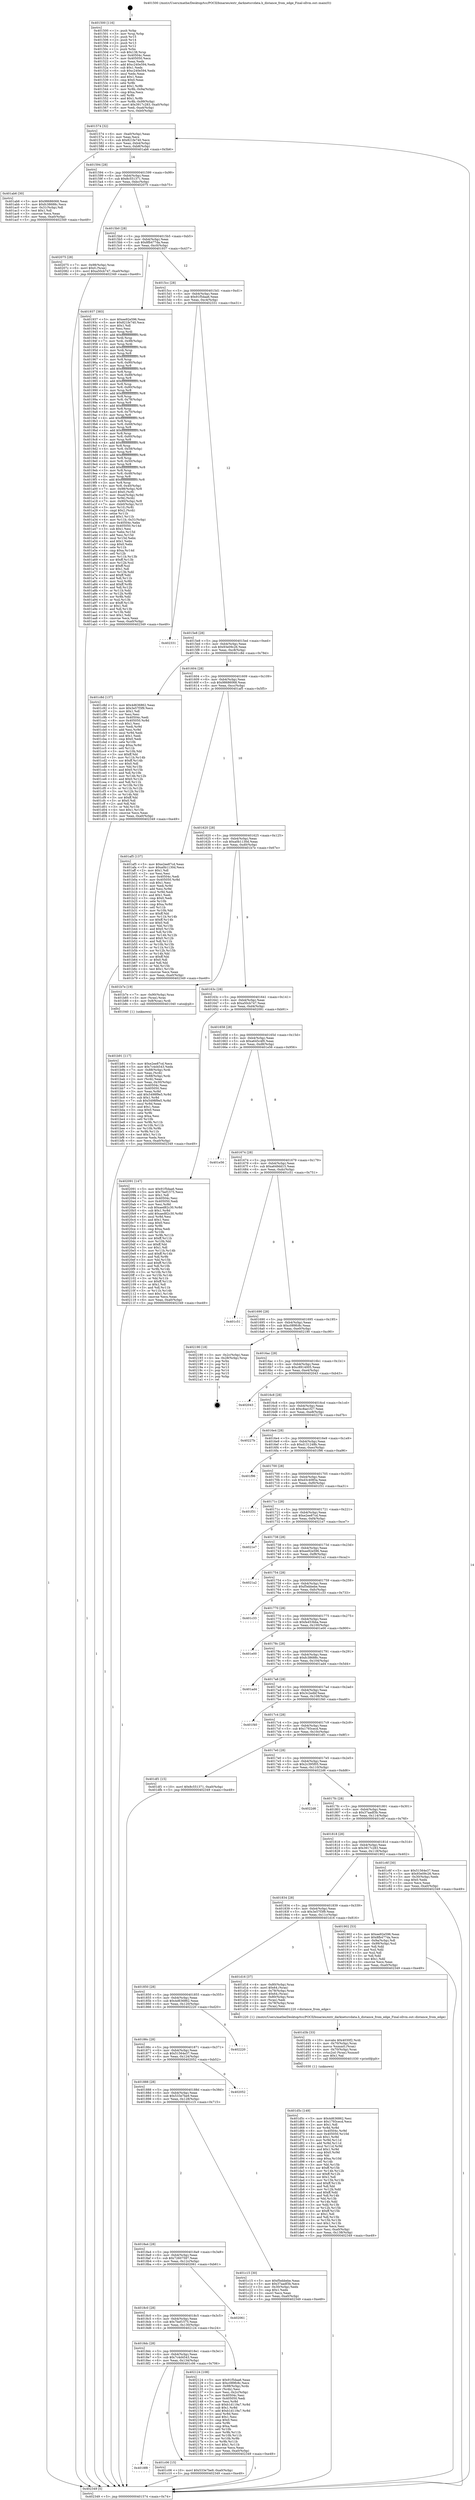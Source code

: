 digraph "0x401500" {
  label = "0x401500 (/mnt/c/Users/mathe/Desktop/tcc/POCII/binaries/extr_darknetsrcdata.h_distance_from_edge_Final-ollvm.out::main(0))"
  labelloc = "t"
  node[shape=record]

  Entry [label="",width=0.3,height=0.3,shape=circle,fillcolor=black,style=filled]
  "0x401574" [label="{
     0x401574 [32]\l
     | [instrs]\l
     &nbsp;&nbsp;0x401574 \<+6\>: mov -0xa0(%rbp),%eax\l
     &nbsp;&nbsp;0x40157a \<+2\>: mov %eax,%ecx\l
     &nbsp;&nbsp;0x40157c \<+6\>: sub $0x821fe740,%ecx\l
     &nbsp;&nbsp;0x401582 \<+6\>: mov %eax,-0xb4(%rbp)\l
     &nbsp;&nbsp;0x401588 \<+6\>: mov %ecx,-0xb8(%rbp)\l
     &nbsp;&nbsp;0x40158e \<+6\>: je 0000000000401ab6 \<main+0x5b6\>\l
  }"]
  "0x401ab6" [label="{
     0x401ab6 [30]\l
     | [instrs]\l
     &nbsp;&nbsp;0x401ab6 \<+5\>: mov $0x98686068,%eax\l
     &nbsp;&nbsp;0x401abb \<+5\>: mov $0xfc38688c,%ecx\l
     &nbsp;&nbsp;0x401ac0 \<+3\>: mov -0x31(%rbp),%dl\l
     &nbsp;&nbsp;0x401ac3 \<+3\>: test $0x1,%dl\l
     &nbsp;&nbsp;0x401ac6 \<+3\>: cmovne %ecx,%eax\l
     &nbsp;&nbsp;0x401ac9 \<+6\>: mov %eax,-0xa0(%rbp)\l
     &nbsp;&nbsp;0x401acf \<+5\>: jmp 0000000000402349 \<main+0xe49\>\l
  }"]
  "0x401594" [label="{
     0x401594 [28]\l
     | [instrs]\l
     &nbsp;&nbsp;0x401594 \<+5\>: jmp 0000000000401599 \<main+0x99\>\l
     &nbsp;&nbsp;0x401599 \<+6\>: mov -0xb4(%rbp),%eax\l
     &nbsp;&nbsp;0x40159f \<+5\>: sub $0x8c551371,%eax\l
     &nbsp;&nbsp;0x4015a4 \<+6\>: mov %eax,-0xbc(%rbp)\l
     &nbsp;&nbsp;0x4015aa \<+6\>: je 0000000000402075 \<main+0xb75\>\l
  }"]
  Exit [label="",width=0.3,height=0.3,shape=circle,fillcolor=black,style=filled,peripheries=2]
  "0x402075" [label="{
     0x402075 [28]\l
     | [instrs]\l
     &nbsp;&nbsp;0x402075 \<+7\>: mov -0x98(%rbp),%rax\l
     &nbsp;&nbsp;0x40207c \<+6\>: movl $0x0,(%rax)\l
     &nbsp;&nbsp;0x402082 \<+10\>: movl $0xa50cb747,-0xa0(%rbp)\l
     &nbsp;&nbsp;0x40208c \<+5\>: jmp 0000000000402349 \<main+0xe49\>\l
  }"]
  "0x4015b0" [label="{
     0x4015b0 [28]\l
     | [instrs]\l
     &nbsp;&nbsp;0x4015b0 \<+5\>: jmp 00000000004015b5 \<main+0xb5\>\l
     &nbsp;&nbsp;0x4015b5 \<+6\>: mov -0xb4(%rbp),%eax\l
     &nbsp;&nbsp;0x4015bb \<+5\>: sub $0x8fb477da,%eax\l
     &nbsp;&nbsp;0x4015c0 \<+6\>: mov %eax,-0xc0(%rbp)\l
     &nbsp;&nbsp;0x4015c6 \<+6\>: je 0000000000401937 \<main+0x437\>\l
  }"]
  "0x401d5c" [label="{
     0x401d5c [149]\l
     | [instrs]\l
     &nbsp;&nbsp;0x401d5c \<+5\>: mov $0x4d636862,%esi\l
     &nbsp;&nbsp;0x401d61 \<+5\>: mov $0x1793cecd,%ecx\l
     &nbsp;&nbsp;0x401d66 \<+2\>: mov $0x1,%dl\l
     &nbsp;&nbsp;0x401d68 \<+3\>: xor %r8d,%r8d\l
     &nbsp;&nbsp;0x401d6b \<+8\>: mov 0x40504c,%r9d\l
     &nbsp;&nbsp;0x401d73 \<+8\>: mov 0x405050,%r10d\l
     &nbsp;&nbsp;0x401d7b \<+4\>: sub $0x1,%r8d\l
     &nbsp;&nbsp;0x401d7f \<+3\>: mov %r9d,%r11d\l
     &nbsp;&nbsp;0x401d82 \<+3\>: add %r8d,%r11d\l
     &nbsp;&nbsp;0x401d85 \<+4\>: imul %r11d,%r9d\l
     &nbsp;&nbsp;0x401d89 \<+4\>: and $0x1,%r9d\l
     &nbsp;&nbsp;0x401d8d \<+4\>: cmp $0x0,%r9d\l
     &nbsp;&nbsp;0x401d91 \<+3\>: sete %bl\l
     &nbsp;&nbsp;0x401d94 \<+4\>: cmp $0xa,%r10d\l
     &nbsp;&nbsp;0x401d98 \<+4\>: setl %r14b\l
     &nbsp;&nbsp;0x401d9c \<+3\>: mov %bl,%r15b\l
     &nbsp;&nbsp;0x401d9f \<+4\>: xor $0xff,%r15b\l
     &nbsp;&nbsp;0x401da3 \<+3\>: mov %r14b,%r12b\l
     &nbsp;&nbsp;0x401da6 \<+4\>: xor $0xff,%r12b\l
     &nbsp;&nbsp;0x401daa \<+3\>: xor $0x1,%dl\l
     &nbsp;&nbsp;0x401dad \<+3\>: mov %r15b,%r13b\l
     &nbsp;&nbsp;0x401db0 \<+4\>: and $0xff,%r13b\l
     &nbsp;&nbsp;0x401db4 \<+2\>: and %dl,%bl\l
     &nbsp;&nbsp;0x401db6 \<+3\>: mov %r12b,%dil\l
     &nbsp;&nbsp;0x401db9 \<+4\>: and $0xff,%dil\l
     &nbsp;&nbsp;0x401dbd \<+3\>: and %dl,%r14b\l
     &nbsp;&nbsp;0x401dc0 \<+3\>: or %bl,%r13b\l
     &nbsp;&nbsp;0x401dc3 \<+3\>: or %r14b,%dil\l
     &nbsp;&nbsp;0x401dc6 \<+3\>: xor %dil,%r13b\l
     &nbsp;&nbsp;0x401dc9 \<+3\>: or %r12b,%r15b\l
     &nbsp;&nbsp;0x401dcc \<+4\>: xor $0xff,%r15b\l
     &nbsp;&nbsp;0x401dd0 \<+3\>: or $0x1,%dl\l
     &nbsp;&nbsp;0x401dd3 \<+3\>: and %dl,%r15b\l
     &nbsp;&nbsp;0x401dd6 \<+3\>: or %r15b,%r13b\l
     &nbsp;&nbsp;0x401dd9 \<+4\>: test $0x1,%r13b\l
     &nbsp;&nbsp;0x401ddd \<+3\>: cmovne %ecx,%esi\l
     &nbsp;&nbsp;0x401de0 \<+6\>: mov %esi,-0xa0(%rbp)\l
     &nbsp;&nbsp;0x401de6 \<+6\>: mov %eax,-0x138(%rbp)\l
     &nbsp;&nbsp;0x401dec \<+5\>: jmp 0000000000402349 \<main+0xe49\>\l
  }"]
  "0x401937" [label="{
     0x401937 [383]\l
     | [instrs]\l
     &nbsp;&nbsp;0x401937 \<+5\>: mov $0xee92e596,%eax\l
     &nbsp;&nbsp;0x40193c \<+5\>: mov $0x821fe740,%ecx\l
     &nbsp;&nbsp;0x401941 \<+2\>: mov $0x1,%dl\l
     &nbsp;&nbsp;0x401943 \<+2\>: xor %esi,%esi\l
     &nbsp;&nbsp;0x401945 \<+3\>: mov %rsp,%rdi\l
     &nbsp;&nbsp;0x401948 \<+4\>: add $0xfffffffffffffff0,%rdi\l
     &nbsp;&nbsp;0x40194c \<+3\>: mov %rdi,%rsp\l
     &nbsp;&nbsp;0x40194f \<+7\>: mov %rdi,-0x98(%rbp)\l
     &nbsp;&nbsp;0x401956 \<+3\>: mov %rsp,%rdi\l
     &nbsp;&nbsp;0x401959 \<+4\>: add $0xfffffffffffffff0,%rdi\l
     &nbsp;&nbsp;0x40195d \<+3\>: mov %rdi,%rsp\l
     &nbsp;&nbsp;0x401960 \<+3\>: mov %rsp,%r8\l
     &nbsp;&nbsp;0x401963 \<+4\>: add $0xfffffffffffffff0,%r8\l
     &nbsp;&nbsp;0x401967 \<+3\>: mov %r8,%rsp\l
     &nbsp;&nbsp;0x40196a \<+7\>: mov %r8,-0x90(%rbp)\l
     &nbsp;&nbsp;0x401971 \<+3\>: mov %rsp,%r8\l
     &nbsp;&nbsp;0x401974 \<+4\>: add $0xfffffffffffffff0,%r8\l
     &nbsp;&nbsp;0x401978 \<+3\>: mov %r8,%rsp\l
     &nbsp;&nbsp;0x40197b \<+7\>: mov %r8,-0x88(%rbp)\l
     &nbsp;&nbsp;0x401982 \<+3\>: mov %rsp,%r8\l
     &nbsp;&nbsp;0x401985 \<+4\>: add $0xfffffffffffffff0,%r8\l
     &nbsp;&nbsp;0x401989 \<+3\>: mov %r8,%rsp\l
     &nbsp;&nbsp;0x40198c \<+4\>: mov %r8,-0x80(%rbp)\l
     &nbsp;&nbsp;0x401990 \<+3\>: mov %rsp,%r8\l
     &nbsp;&nbsp;0x401993 \<+4\>: add $0xfffffffffffffff0,%r8\l
     &nbsp;&nbsp;0x401997 \<+3\>: mov %r8,%rsp\l
     &nbsp;&nbsp;0x40199a \<+4\>: mov %r8,-0x78(%rbp)\l
     &nbsp;&nbsp;0x40199e \<+3\>: mov %rsp,%r8\l
     &nbsp;&nbsp;0x4019a1 \<+4\>: add $0xfffffffffffffff0,%r8\l
     &nbsp;&nbsp;0x4019a5 \<+3\>: mov %r8,%rsp\l
     &nbsp;&nbsp;0x4019a8 \<+4\>: mov %r8,-0x70(%rbp)\l
     &nbsp;&nbsp;0x4019ac \<+3\>: mov %rsp,%r8\l
     &nbsp;&nbsp;0x4019af \<+4\>: add $0xfffffffffffffff0,%r8\l
     &nbsp;&nbsp;0x4019b3 \<+3\>: mov %r8,%rsp\l
     &nbsp;&nbsp;0x4019b6 \<+4\>: mov %r8,-0x68(%rbp)\l
     &nbsp;&nbsp;0x4019ba \<+3\>: mov %rsp,%r8\l
     &nbsp;&nbsp;0x4019bd \<+4\>: add $0xfffffffffffffff0,%r8\l
     &nbsp;&nbsp;0x4019c1 \<+3\>: mov %r8,%rsp\l
     &nbsp;&nbsp;0x4019c4 \<+4\>: mov %r8,-0x60(%rbp)\l
     &nbsp;&nbsp;0x4019c8 \<+3\>: mov %rsp,%r8\l
     &nbsp;&nbsp;0x4019cb \<+4\>: add $0xfffffffffffffff0,%r8\l
     &nbsp;&nbsp;0x4019cf \<+3\>: mov %r8,%rsp\l
     &nbsp;&nbsp;0x4019d2 \<+4\>: mov %r8,-0x58(%rbp)\l
     &nbsp;&nbsp;0x4019d6 \<+3\>: mov %rsp,%r8\l
     &nbsp;&nbsp;0x4019d9 \<+4\>: add $0xfffffffffffffff0,%r8\l
     &nbsp;&nbsp;0x4019dd \<+3\>: mov %r8,%rsp\l
     &nbsp;&nbsp;0x4019e0 \<+4\>: mov %r8,-0x50(%rbp)\l
     &nbsp;&nbsp;0x4019e4 \<+3\>: mov %rsp,%r8\l
     &nbsp;&nbsp;0x4019e7 \<+4\>: add $0xfffffffffffffff0,%r8\l
     &nbsp;&nbsp;0x4019eb \<+3\>: mov %r8,%rsp\l
     &nbsp;&nbsp;0x4019ee \<+4\>: mov %r8,-0x48(%rbp)\l
     &nbsp;&nbsp;0x4019f2 \<+3\>: mov %rsp,%r8\l
     &nbsp;&nbsp;0x4019f5 \<+4\>: add $0xfffffffffffffff0,%r8\l
     &nbsp;&nbsp;0x4019f9 \<+3\>: mov %r8,%rsp\l
     &nbsp;&nbsp;0x4019fc \<+4\>: mov %r8,-0x40(%rbp)\l
     &nbsp;&nbsp;0x401a00 \<+7\>: mov -0x98(%rbp),%r8\l
     &nbsp;&nbsp;0x401a07 \<+7\>: movl $0x0,(%r8)\l
     &nbsp;&nbsp;0x401a0e \<+7\>: mov -0xa4(%rbp),%r9d\l
     &nbsp;&nbsp;0x401a15 \<+3\>: mov %r9d,(%rdi)\l
     &nbsp;&nbsp;0x401a18 \<+7\>: mov -0x90(%rbp),%r8\l
     &nbsp;&nbsp;0x401a1f \<+7\>: mov -0xb0(%rbp),%r10\l
     &nbsp;&nbsp;0x401a26 \<+3\>: mov %r10,(%r8)\l
     &nbsp;&nbsp;0x401a29 \<+3\>: cmpl $0x2,(%rdi)\l
     &nbsp;&nbsp;0x401a2c \<+4\>: setne %r11b\l
     &nbsp;&nbsp;0x401a30 \<+4\>: and $0x1,%r11b\l
     &nbsp;&nbsp;0x401a34 \<+4\>: mov %r11b,-0x31(%rbp)\l
     &nbsp;&nbsp;0x401a38 \<+7\>: mov 0x40504c,%ebx\l
     &nbsp;&nbsp;0x401a3f \<+8\>: mov 0x405050,%r14d\l
     &nbsp;&nbsp;0x401a47 \<+3\>: sub $0x1,%esi\l
     &nbsp;&nbsp;0x401a4a \<+3\>: mov %ebx,%r15d\l
     &nbsp;&nbsp;0x401a4d \<+3\>: add %esi,%r15d\l
     &nbsp;&nbsp;0x401a50 \<+4\>: imul %r15d,%ebx\l
     &nbsp;&nbsp;0x401a54 \<+3\>: and $0x1,%ebx\l
     &nbsp;&nbsp;0x401a57 \<+3\>: cmp $0x0,%ebx\l
     &nbsp;&nbsp;0x401a5a \<+4\>: sete %r11b\l
     &nbsp;&nbsp;0x401a5e \<+4\>: cmp $0xa,%r14d\l
     &nbsp;&nbsp;0x401a62 \<+4\>: setl %r12b\l
     &nbsp;&nbsp;0x401a66 \<+3\>: mov %r11b,%r13b\l
     &nbsp;&nbsp;0x401a69 \<+4\>: xor $0xff,%r13b\l
     &nbsp;&nbsp;0x401a6d \<+3\>: mov %r12b,%sil\l
     &nbsp;&nbsp;0x401a70 \<+4\>: xor $0xff,%sil\l
     &nbsp;&nbsp;0x401a74 \<+3\>: xor $0x1,%dl\l
     &nbsp;&nbsp;0x401a77 \<+3\>: mov %r13b,%dil\l
     &nbsp;&nbsp;0x401a7a \<+4\>: and $0xff,%dil\l
     &nbsp;&nbsp;0x401a7e \<+3\>: and %dl,%r11b\l
     &nbsp;&nbsp;0x401a81 \<+3\>: mov %sil,%r8b\l
     &nbsp;&nbsp;0x401a84 \<+4\>: and $0xff,%r8b\l
     &nbsp;&nbsp;0x401a88 \<+3\>: and %dl,%r12b\l
     &nbsp;&nbsp;0x401a8b \<+3\>: or %r11b,%dil\l
     &nbsp;&nbsp;0x401a8e \<+3\>: or %r12b,%r8b\l
     &nbsp;&nbsp;0x401a91 \<+3\>: xor %r8b,%dil\l
     &nbsp;&nbsp;0x401a94 \<+3\>: or %sil,%r13b\l
     &nbsp;&nbsp;0x401a97 \<+4\>: xor $0xff,%r13b\l
     &nbsp;&nbsp;0x401a9b \<+3\>: or $0x1,%dl\l
     &nbsp;&nbsp;0x401a9e \<+3\>: and %dl,%r13b\l
     &nbsp;&nbsp;0x401aa1 \<+3\>: or %r13b,%dil\l
     &nbsp;&nbsp;0x401aa4 \<+4\>: test $0x1,%dil\l
     &nbsp;&nbsp;0x401aa8 \<+3\>: cmovne %ecx,%eax\l
     &nbsp;&nbsp;0x401aab \<+6\>: mov %eax,-0xa0(%rbp)\l
     &nbsp;&nbsp;0x401ab1 \<+5\>: jmp 0000000000402349 \<main+0xe49\>\l
  }"]
  "0x4015cc" [label="{
     0x4015cc [28]\l
     | [instrs]\l
     &nbsp;&nbsp;0x4015cc \<+5\>: jmp 00000000004015d1 \<main+0xd1\>\l
     &nbsp;&nbsp;0x4015d1 \<+6\>: mov -0xb4(%rbp),%eax\l
     &nbsp;&nbsp;0x4015d7 \<+5\>: sub $0x91f5daa6,%eax\l
     &nbsp;&nbsp;0x4015dc \<+6\>: mov %eax,-0xc4(%rbp)\l
     &nbsp;&nbsp;0x4015e2 \<+6\>: je 0000000000402331 \<main+0xe31\>\l
  }"]
  "0x401d3b" [label="{
     0x401d3b [33]\l
     | [instrs]\l
     &nbsp;&nbsp;0x401d3b \<+10\>: movabs $0x4030f2,%rdi\l
     &nbsp;&nbsp;0x401d45 \<+4\>: mov -0x70(%rbp),%rax\l
     &nbsp;&nbsp;0x401d49 \<+4\>: movss %xmm0,(%rax)\l
     &nbsp;&nbsp;0x401d4d \<+4\>: mov -0x70(%rbp),%rax\l
     &nbsp;&nbsp;0x401d51 \<+4\>: cvtss2sd (%rax),%xmm0\l
     &nbsp;&nbsp;0x401d55 \<+2\>: mov $0x1,%al\l
     &nbsp;&nbsp;0x401d57 \<+5\>: call 0000000000401030 \<printf@plt\>\l
     | [calls]\l
     &nbsp;&nbsp;0x401030 \{1\} (unknown)\l
  }"]
  "0x402331" [label="{
     0x402331\l
  }", style=dashed]
  "0x4015e8" [label="{
     0x4015e8 [28]\l
     | [instrs]\l
     &nbsp;&nbsp;0x4015e8 \<+5\>: jmp 00000000004015ed \<main+0xed\>\l
     &nbsp;&nbsp;0x4015ed \<+6\>: mov -0xb4(%rbp),%eax\l
     &nbsp;&nbsp;0x4015f3 \<+5\>: sub $0x93e09c26,%eax\l
     &nbsp;&nbsp;0x4015f8 \<+6\>: mov %eax,-0xc8(%rbp)\l
     &nbsp;&nbsp;0x4015fe \<+6\>: je 0000000000401c8d \<main+0x78d\>\l
  }"]
  "0x4018f8" [label="{
     0x4018f8\l
  }", style=dashed]
  "0x401c8d" [label="{
     0x401c8d [137]\l
     | [instrs]\l
     &nbsp;&nbsp;0x401c8d \<+5\>: mov $0x4d636862,%eax\l
     &nbsp;&nbsp;0x401c92 \<+5\>: mov $0x3e57f3f9,%ecx\l
     &nbsp;&nbsp;0x401c97 \<+2\>: mov $0x1,%dl\l
     &nbsp;&nbsp;0x401c99 \<+2\>: xor %esi,%esi\l
     &nbsp;&nbsp;0x401c9b \<+7\>: mov 0x40504c,%edi\l
     &nbsp;&nbsp;0x401ca2 \<+8\>: mov 0x405050,%r8d\l
     &nbsp;&nbsp;0x401caa \<+3\>: sub $0x1,%esi\l
     &nbsp;&nbsp;0x401cad \<+3\>: mov %edi,%r9d\l
     &nbsp;&nbsp;0x401cb0 \<+3\>: add %esi,%r9d\l
     &nbsp;&nbsp;0x401cb3 \<+4\>: imul %r9d,%edi\l
     &nbsp;&nbsp;0x401cb7 \<+3\>: and $0x1,%edi\l
     &nbsp;&nbsp;0x401cba \<+3\>: cmp $0x0,%edi\l
     &nbsp;&nbsp;0x401cbd \<+4\>: sete %r10b\l
     &nbsp;&nbsp;0x401cc1 \<+4\>: cmp $0xa,%r8d\l
     &nbsp;&nbsp;0x401cc5 \<+4\>: setl %r11b\l
     &nbsp;&nbsp;0x401cc9 \<+3\>: mov %r10b,%bl\l
     &nbsp;&nbsp;0x401ccc \<+3\>: xor $0xff,%bl\l
     &nbsp;&nbsp;0x401ccf \<+3\>: mov %r11b,%r14b\l
     &nbsp;&nbsp;0x401cd2 \<+4\>: xor $0xff,%r14b\l
     &nbsp;&nbsp;0x401cd6 \<+3\>: xor $0x0,%dl\l
     &nbsp;&nbsp;0x401cd9 \<+3\>: mov %bl,%r15b\l
     &nbsp;&nbsp;0x401cdc \<+4\>: and $0x0,%r15b\l
     &nbsp;&nbsp;0x401ce0 \<+3\>: and %dl,%r10b\l
     &nbsp;&nbsp;0x401ce3 \<+3\>: mov %r14b,%r12b\l
     &nbsp;&nbsp;0x401ce6 \<+4\>: and $0x0,%r12b\l
     &nbsp;&nbsp;0x401cea \<+3\>: and %dl,%r11b\l
     &nbsp;&nbsp;0x401ced \<+3\>: or %r10b,%r15b\l
     &nbsp;&nbsp;0x401cf0 \<+3\>: or %r11b,%r12b\l
     &nbsp;&nbsp;0x401cf3 \<+3\>: xor %r12b,%r15b\l
     &nbsp;&nbsp;0x401cf6 \<+3\>: or %r14b,%bl\l
     &nbsp;&nbsp;0x401cf9 \<+3\>: xor $0xff,%bl\l
     &nbsp;&nbsp;0x401cfc \<+3\>: or $0x0,%dl\l
     &nbsp;&nbsp;0x401cff \<+2\>: and %dl,%bl\l
     &nbsp;&nbsp;0x401d01 \<+3\>: or %bl,%r15b\l
     &nbsp;&nbsp;0x401d04 \<+4\>: test $0x1,%r15b\l
     &nbsp;&nbsp;0x401d08 \<+3\>: cmovne %ecx,%eax\l
     &nbsp;&nbsp;0x401d0b \<+6\>: mov %eax,-0xa0(%rbp)\l
     &nbsp;&nbsp;0x401d11 \<+5\>: jmp 0000000000402349 \<main+0xe49\>\l
  }"]
  "0x401604" [label="{
     0x401604 [28]\l
     | [instrs]\l
     &nbsp;&nbsp;0x401604 \<+5\>: jmp 0000000000401609 \<main+0x109\>\l
     &nbsp;&nbsp;0x401609 \<+6\>: mov -0xb4(%rbp),%eax\l
     &nbsp;&nbsp;0x40160f \<+5\>: sub $0x98686068,%eax\l
     &nbsp;&nbsp;0x401614 \<+6\>: mov %eax,-0xcc(%rbp)\l
     &nbsp;&nbsp;0x40161a \<+6\>: je 0000000000401af5 \<main+0x5f5\>\l
  }"]
  "0x401c06" [label="{
     0x401c06 [15]\l
     | [instrs]\l
     &nbsp;&nbsp;0x401c06 \<+10\>: movl $0x533e7be9,-0xa0(%rbp)\l
     &nbsp;&nbsp;0x401c10 \<+5\>: jmp 0000000000402349 \<main+0xe49\>\l
  }"]
  "0x401af5" [label="{
     0x401af5 [137]\l
     | [instrs]\l
     &nbsp;&nbsp;0x401af5 \<+5\>: mov $0xe2ee87cd,%eax\l
     &nbsp;&nbsp;0x401afa \<+5\>: mov $0xa0b1130d,%ecx\l
     &nbsp;&nbsp;0x401aff \<+2\>: mov $0x1,%dl\l
     &nbsp;&nbsp;0x401b01 \<+2\>: xor %esi,%esi\l
     &nbsp;&nbsp;0x401b03 \<+7\>: mov 0x40504c,%edi\l
     &nbsp;&nbsp;0x401b0a \<+8\>: mov 0x405050,%r8d\l
     &nbsp;&nbsp;0x401b12 \<+3\>: sub $0x1,%esi\l
     &nbsp;&nbsp;0x401b15 \<+3\>: mov %edi,%r9d\l
     &nbsp;&nbsp;0x401b18 \<+3\>: add %esi,%r9d\l
     &nbsp;&nbsp;0x401b1b \<+4\>: imul %r9d,%edi\l
     &nbsp;&nbsp;0x401b1f \<+3\>: and $0x1,%edi\l
     &nbsp;&nbsp;0x401b22 \<+3\>: cmp $0x0,%edi\l
     &nbsp;&nbsp;0x401b25 \<+4\>: sete %r10b\l
     &nbsp;&nbsp;0x401b29 \<+4\>: cmp $0xa,%r8d\l
     &nbsp;&nbsp;0x401b2d \<+4\>: setl %r11b\l
     &nbsp;&nbsp;0x401b31 \<+3\>: mov %r10b,%bl\l
     &nbsp;&nbsp;0x401b34 \<+3\>: xor $0xff,%bl\l
     &nbsp;&nbsp;0x401b37 \<+3\>: mov %r11b,%r14b\l
     &nbsp;&nbsp;0x401b3a \<+4\>: xor $0xff,%r14b\l
     &nbsp;&nbsp;0x401b3e \<+3\>: xor $0x0,%dl\l
     &nbsp;&nbsp;0x401b41 \<+3\>: mov %bl,%r15b\l
     &nbsp;&nbsp;0x401b44 \<+4\>: and $0x0,%r15b\l
     &nbsp;&nbsp;0x401b48 \<+3\>: and %dl,%r10b\l
     &nbsp;&nbsp;0x401b4b \<+3\>: mov %r14b,%r12b\l
     &nbsp;&nbsp;0x401b4e \<+4\>: and $0x0,%r12b\l
     &nbsp;&nbsp;0x401b52 \<+3\>: and %dl,%r11b\l
     &nbsp;&nbsp;0x401b55 \<+3\>: or %r10b,%r15b\l
     &nbsp;&nbsp;0x401b58 \<+3\>: or %r11b,%r12b\l
     &nbsp;&nbsp;0x401b5b \<+3\>: xor %r12b,%r15b\l
     &nbsp;&nbsp;0x401b5e \<+3\>: or %r14b,%bl\l
     &nbsp;&nbsp;0x401b61 \<+3\>: xor $0xff,%bl\l
     &nbsp;&nbsp;0x401b64 \<+3\>: or $0x0,%dl\l
     &nbsp;&nbsp;0x401b67 \<+2\>: and %dl,%bl\l
     &nbsp;&nbsp;0x401b69 \<+3\>: or %bl,%r15b\l
     &nbsp;&nbsp;0x401b6c \<+4\>: test $0x1,%r15b\l
     &nbsp;&nbsp;0x401b70 \<+3\>: cmovne %ecx,%eax\l
     &nbsp;&nbsp;0x401b73 \<+6\>: mov %eax,-0xa0(%rbp)\l
     &nbsp;&nbsp;0x401b79 \<+5\>: jmp 0000000000402349 \<main+0xe49\>\l
  }"]
  "0x401620" [label="{
     0x401620 [28]\l
     | [instrs]\l
     &nbsp;&nbsp;0x401620 \<+5\>: jmp 0000000000401625 \<main+0x125\>\l
     &nbsp;&nbsp;0x401625 \<+6\>: mov -0xb4(%rbp),%eax\l
     &nbsp;&nbsp;0x40162b \<+5\>: sub $0xa0b1130d,%eax\l
     &nbsp;&nbsp;0x401630 \<+6\>: mov %eax,-0xd0(%rbp)\l
     &nbsp;&nbsp;0x401636 \<+6\>: je 0000000000401b7e \<main+0x67e\>\l
  }"]
  "0x4018dc" [label="{
     0x4018dc [28]\l
     | [instrs]\l
     &nbsp;&nbsp;0x4018dc \<+5\>: jmp 00000000004018e1 \<main+0x3e1\>\l
     &nbsp;&nbsp;0x4018e1 \<+6\>: mov -0xb4(%rbp),%eax\l
     &nbsp;&nbsp;0x4018e7 \<+5\>: sub $0x7c4d4543,%eax\l
     &nbsp;&nbsp;0x4018ec \<+6\>: mov %eax,-0x134(%rbp)\l
     &nbsp;&nbsp;0x4018f2 \<+6\>: je 0000000000401c06 \<main+0x706\>\l
  }"]
  "0x401b7e" [label="{
     0x401b7e [19]\l
     | [instrs]\l
     &nbsp;&nbsp;0x401b7e \<+7\>: mov -0x90(%rbp),%rax\l
     &nbsp;&nbsp;0x401b85 \<+3\>: mov (%rax),%rax\l
     &nbsp;&nbsp;0x401b88 \<+4\>: mov 0x8(%rax),%rdi\l
     &nbsp;&nbsp;0x401b8c \<+5\>: call 0000000000401040 \<atoi@plt\>\l
     | [calls]\l
     &nbsp;&nbsp;0x401040 \{1\} (unknown)\l
  }"]
  "0x40163c" [label="{
     0x40163c [28]\l
     | [instrs]\l
     &nbsp;&nbsp;0x40163c \<+5\>: jmp 0000000000401641 \<main+0x141\>\l
     &nbsp;&nbsp;0x401641 \<+6\>: mov -0xb4(%rbp),%eax\l
     &nbsp;&nbsp;0x401647 \<+5\>: sub $0xa50cb747,%eax\l
     &nbsp;&nbsp;0x40164c \<+6\>: mov %eax,-0xd4(%rbp)\l
     &nbsp;&nbsp;0x401652 \<+6\>: je 0000000000402091 \<main+0xb91\>\l
  }"]
  "0x402124" [label="{
     0x402124 [108]\l
     | [instrs]\l
     &nbsp;&nbsp;0x402124 \<+5\>: mov $0x91f5daa6,%eax\l
     &nbsp;&nbsp;0x402129 \<+5\>: mov $0xc089fc8c,%ecx\l
     &nbsp;&nbsp;0x40212e \<+7\>: mov -0x98(%rbp),%rdx\l
     &nbsp;&nbsp;0x402135 \<+2\>: mov (%rdx),%esi\l
     &nbsp;&nbsp;0x402137 \<+3\>: mov %esi,-0x2c(%rbp)\l
     &nbsp;&nbsp;0x40213a \<+7\>: mov 0x40504c,%esi\l
     &nbsp;&nbsp;0x402141 \<+7\>: mov 0x405050,%edi\l
     &nbsp;&nbsp;0x402148 \<+3\>: mov %esi,%r8d\l
     &nbsp;&nbsp;0x40214b \<+7\>: sub $0xb1d119a7,%r8d\l
     &nbsp;&nbsp;0x402152 \<+4\>: sub $0x1,%r8d\l
     &nbsp;&nbsp;0x402156 \<+7\>: add $0xb1d119a7,%r8d\l
     &nbsp;&nbsp;0x40215d \<+4\>: imul %r8d,%esi\l
     &nbsp;&nbsp;0x402161 \<+3\>: and $0x1,%esi\l
     &nbsp;&nbsp;0x402164 \<+3\>: cmp $0x0,%esi\l
     &nbsp;&nbsp;0x402167 \<+4\>: sete %r9b\l
     &nbsp;&nbsp;0x40216b \<+3\>: cmp $0xa,%edi\l
     &nbsp;&nbsp;0x40216e \<+4\>: setl %r10b\l
     &nbsp;&nbsp;0x402172 \<+3\>: mov %r9b,%r11b\l
     &nbsp;&nbsp;0x402175 \<+3\>: and %r10b,%r11b\l
     &nbsp;&nbsp;0x402178 \<+3\>: xor %r10b,%r9b\l
     &nbsp;&nbsp;0x40217b \<+3\>: or %r9b,%r11b\l
     &nbsp;&nbsp;0x40217e \<+4\>: test $0x1,%r11b\l
     &nbsp;&nbsp;0x402182 \<+3\>: cmovne %ecx,%eax\l
     &nbsp;&nbsp;0x402185 \<+6\>: mov %eax,-0xa0(%rbp)\l
     &nbsp;&nbsp;0x40218b \<+5\>: jmp 0000000000402349 \<main+0xe49\>\l
  }"]
  "0x402091" [label="{
     0x402091 [147]\l
     | [instrs]\l
     &nbsp;&nbsp;0x402091 \<+5\>: mov $0x91f5daa6,%eax\l
     &nbsp;&nbsp;0x402096 \<+5\>: mov $0x7bef1575,%ecx\l
     &nbsp;&nbsp;0x40209b \<+2\>: mov $0x1,%dl\l
     &nbsp;&nbsp;0x40209d \<+7\>: mov 0x40504c,%esi\l
     &nbsp;&nbsp;0x4020a4 \<+7\>: mov 0x405050,%edi\l
     &nbsp;&nbsp;0x4020ab \<+3\>: mov %esi,%r8d\l
     &nbsp;&nbsp;0x4020ae \<+7\>: sub $0xaed82c30,%r8d\l
     &nbsp;&nbsp;0x4020b5 \<+4\>: sub $0x1,%r8d\l
     &nbsp;&nbsp;0x4020b9 \<+7\>: add $0xaed82c30,%r8d\l
     &nbsp;&nbsp;0x4020c0 \<+4\>: imul %r8d,%esi\l
     &nbsp;&nbsp;0x4020c4 \<+3\>: and $0x1,%esi\l
     &nbsp;&nbsp;0x4020c7 \<+3\>: cmp $0x0,%esi\l
     &nbsp;&nbsp;0x4020ca \<+4\>: sete %r9b\l
     &nbsp;&nbsp;0x4020ce \<+3\>: cmp $0xa,%edi\l
     &nbsp;&nbsp;0x4020d1 \<+4\>: setl %r10b\l
     &nbsp;&nbsp;0x4020d5 \<+3\>: mov %r9b,%r11b\l
     &nbsp;&nbsp;0x4020d8 \<+4\>: xor $0xff,%r11b\l
     &nbsp;&nbsp;0x4020dc \<+3\>: mov %r10b,%bl\l
     &nbsp;&nbsp;0x4020df \<+3\>: xor $0xff,%bl\l
     &nbsp;&nbsp;0x4020e2 \<+3\>: xor $0x1,%dl\l
     &nbsp;&nbsp;0x4020e5 \<+3\>: mov %r11b,%r14b\l
     &nbsp;&nbsp;0x4020e8 \<+4\>: and $0xff,%r14b\l
     &nbsp;&nbsp;0x4020ec \<+3\>: and %dl,%r9b\l
     &nbsp;&nbsp;0x4020ef \<+3\>: mov %bl,%r15b\l
     &nbsp;&nbsp;0x4020f2 \<+4\>: and $0xff,%r15b\l
     &nbsp;&nbsp;0x4020f6 \<+3\>: and %dl,%r10b\l
     &nbsp;&nbsp;0x4020f9 \<+3\>: or %r9b,%r14b\l
     &nbsp;&nbsp;0x4020fc \<+3\>: or %r10b,%r15b\l
     &nbsp;&nbsp;0x4020ff \<+3\>: xor %r15b,%r14b\l
     &nbsp;&nbsp;0x402102 \<+3\>: or %bl,%r11b\l
     &nbsp;&nbsp;0x402105 \<+4\>: xor $0xff,%r11b\l
     &nbsp;&nbsp;0x402109 \<+3\>: or $0x1,%dl\l
     &nbsp;&nbsp;0x40210c \<+3\>: and %dl,%r11b\l
     &nbsp;&nbsp;0x40210f \<+3\>: or %r11b,%r14b\l
     &nbsp;&nbsp;0x402112 \<+4\>: test $0x1,%r14b\l
     &nbsp;&nbsp;0x402116 \<+3\>: cmovne %ecx,%eax\l
     &nbsp;&nbsp;0x402119 \<+6\>: mov %eax,-0xa0(%rbp)\l
     &nbsp;&nbsp;0x40211f \<+5\>: jmp 0000000000402349 \<main+0xe49\>\l
  }"]
  "0x401658" [label="{
     0x401658 [28]\l
     | [instrs]\l
     &nbsp;&nbsp;0x401658 \<+5\>: jmp 000000000040165d \<main+0x15d\>\l
     &nbsp;&nbsp;0x40165d \<+6\>: mov -0xb4(%rbp),%eax\l
     &nbsp;&nbsp;0x401663 \<+5\>: sub $0xa645c4f0,%eax\l
     &nbsp;&nbsp;0x401668 \<+6\>: mov %eax,-0xd8(%rbp)\l
     &nbsp;&nbsp;0x40166e \<+6\>: je 0000000000401e56 \<main+0x956\>\l
  }"]
  "0x4018c0" [label="{
     0x4018c0 [28]\l
     | [instrs]\l
     &nbsp;&nbsp;0x4018c0 \<+5\>: jmp 00000000004018c5 \<main+0x3c5\>\l
     &nbsp;&nbsp;0x4018c5 \<+6\>: mov -0xb4(%rbp),%eax\l
     &nbsp;&nbsp;0x4018cb \<+5\>: sub $0x7bef1575,%eax\l
     &nbsp;&nbsp;0x4018d0 \<+6\>: mov %eax,-0x130(%rbp)\l
     &nbsp;&nbsp;0x4018d6 \<+6\>: je 0000000000402124 \<main+0xc24\>\l
  }"]
  "0x401e56" [label="{
     0x401e56\l
  }", style=dashed]
  "0x401674" [label="{
     0x401674 [28]\l
     | [instrs]\l
     &nbsp;&nbsp;0x401674 \<+5\>: jmp 0000000000401679 \<main+0x179\>\l
     &nbsp;&nbsp;0x401679 \<+6\>: mov -0xb4(%rbp),%eax\l
     &nbsp;&nbsp;0x40167f \<+5\>: sub $0xa649dd15,%eax\l
     &nbsp;&nbsp;0x401684 \<+6\>: mov %eax,-0xdc(%rbp)\l
     &nbsp;&nbsp;0x40168a \<+6\>: je 0000000000401c51 \<main+0x751\>\l
  }"]
  "0x402061" [label="{
     0x402061\l
  }", style=dashed]
  "0x401c51" [label="{
     0x401c51\l
  }", style=dashed]
  "0x401690" [label="{
     0x401690 [28]\l
     | [instrs]\l
     &nbsp;&nbsp;0x401690 \<+5\>: jmp 0000000000401695 \<main+0x195\>\l
     &nbsp;&nbsp;0x401695 \<+6\>: mov -0xb4(%rbp),%eax\l
     &nbsp;&nbsp;0x40169b \<+5\>: sub $0xc089fc8c,%eax\l
     &nbsp;&nbsp;0x4016a0 \<+6\>: mov %eax,-0xe0(%rbp)\l
     &nbsp;&nbsp;0x4016a6 \<+6\>: je 0000000000402190 \<main+0xc90\>\l
  }"]
  "0x4018a4" [label="{
     0x4018a4 [28]\l
     | [instrs]\l
     &nbsp;&nbsp;0x4018a4 \<+5\>: jmp 00000000004018a9 \<main+0x3a9\>\l
     &nbsp;&nbsp;0x4018a9 \<+6\>: mov -0xb4(%rbp),%eax\l
     &nbsp;&nbsp;0x4018af \<+5\>: sub $0x72607597,%eax\l
     &nbsp;&nbsp;0x4018b4 \<+6\>: mov %eax,-0x12c(%rbp)\l
     &nbsp;&nbsp;0x4018ba \<+6\>: je 0000000000402061 \<main+0xb61\>\l
  }"]
  "0x402190" [label="{
     0x402190 [18]\l
     | [instrs]\l
     &nbsp;&nbsp;0x402190 \<+3\>: mov -0x2c(%rbp),%eax\l
     &nbsp;&nbsp;0x402193 \<+4\>: lea -0x28(%rbp),%rsp\l
     &nbsp;&nbsp;0x402197 \<+1\>: pop %rbx\l
     &nbsp;&nbsp;0x402198 \<+2\>: pop %r12\l
     &nbsp;&nbsp;0x40219a \<+2\>: pop %r13\l
     &nbsp;&nbsp;0x40219c \<+2\>: pop %r14\l
     &nbsp;&nbsp;0x40219e \<+2\>: pop %r15\l
     &nbsp;&nbsp;0x4021a0 \<+1\>: pop %rbp\l
     &nbsp;&nbsp;0x4021a1 \<+1\>: ret\l
  }"]
  "0x4016ac" [label="{
     0x4016ac [28]\l
     | [instrs]\l
     &nbsp;&nbsp;0x4016ac \<+5\>: jmp 00000000004016b1 \<main+0x1b1\>\l
     &nbsp;&nbsp;0x4016b1 \<+6\>: mov -0xb4(%rbp),%eax\l
     &nbsp;&nbsp;0x4016b7 \<+5\>: sub $0xc8914005,%eax\l
     &nbsp;&nbsp;0x4016bc \<+6\>: mov %eax,-0xe4(%rbp)\l
     &nbsp;&nbsp;0x4016c2 \<+6\>: je 0000000000402043 \<main+0xb43\>\l
  }"]
  "0x401c15" [label="{
     0x401c15 [30]\l
     | [instrs]\l
     &nbsp;&nbsp;0x401c15 \<+5\>: mov $0xf5ebbebe,%eax\l
     &nbsp;&nbsp;0x401c1a \<+5\>: mov $0x37aadf3b,%ecx\l
     &nbsp;&nbsp;0x401c1f \<+3\>: mov -0x30(%rbp),%edx\l
     &nbsp;&nbsp;0x401c22 \<+3\>: cmp $0x1,%edx\l
     &nbsp;&nbsp;0x401c25 \<+3\>: cmovl %ecx,%eax\l
     &nbsp;&nbsp;0x401c28 \<+6\>: mov %eax,-0xa0(%rbp)\l
     &nbsp;&nbsp;0x401c2e \<+5\>: jmp 0000000000402349 \<main+0xe49\>\l
  }"]
  "0x402043" [label="{
     0x402043\l
  }", style=dashed]
  "0x4016c8" [label="{
     0x4016c8 [28]\l
     | [instrs]\l
     &nbsp;&nbsp;0x4016c8 \<+5\>: jmp 00000000004016cd \<main+0x1cd\>\l
     &nbsp;&nbsp;0x4016cd \<+6\>: mov -0xb4(%rbp),%eax\l
     &nbsp;&nbsp;0x4016d3 \<+5\>: sub $0xc8ae1f27,%eax\l
     &nbsp;&nbsp;0x4016d8 \<+6\>: mov %eax,-0xe8(%rbp)\l
     &nbsp;&nbsp;0x4016de \<+6\>: je 000000000040227b \<main+0xd7b\>\l
  }"]
  "0x401888" [label="{
     0x401888 [28]\l
     | [instrs]\l
     &nbsp;&nbsp;0x401888 \<+5\>: jmp 000000000040188d \<main+0x38d\>\l
     &nbsp;&nbsp;0x40188d \<+6\>: mov -0xb4(%rbp),%eax\l
     &nbsp;&nbsp;0x401893 \<+5\>: sub $0x533e7be9,%eax\l
     &nbsp;&nbsp;0x401898 \<+6\>: mov %eax,-0x128(%rbp)\l
     &nbsp;&nbsp;0x40189e \<+6\>: je 0000000000401c15 \<main+0x715\>\l
  }"]
  "0x40227b" [label="{
     0x40227b\l
  }", style=dashed]
  "0x4016e4" [label="{
     0x4016e4 [28]\l
     | [instrs]\l
     &nbsp;&nbsp;0x4016e4 \<+5\>: jmp 00000000004016e9 \<main+0x1e9\>\l
     &nbsp;&nbsp;0x4016e9 \<+6\>: mov -0xb4(%rbp),%eax\l
     &nbsp;&nbsp;0x4016ef \<+5\>: sub $0xd131248b,%eax\l
     &nbsp;&nbsp;0x4016f4 \<+6\>: mov %eax,-0xec(%rbp)\l
     &nbsp;&nbsp;0x4016fa \<+6\>: je 0000000000401f96 \<main+0xa96\>\l
  }"]
  "0x402052" [label="{
     0x402052\l
  }", style=dashed]
  "0x401f96" [label="{
     0x401f96\l
  }", style=dashed]
  "0x401700" [label="{
     0x401700 [28]\l
     | [instrs]\l
     &nbsp;&nbsp;0x401700 \<+5\>: jmp 0000000000401705 \<main+0x205\>\l
     &nbsp;&nbsp;0x401705 \<+6\>: mov -0xb4(%rbp),%eax\l
     &nbsp;&nbsp;0x40170b \<+5\>: sub $0xd3c4085a,%eax\l
     &nbsp;&nbsp;0x401710 \<+6\>: mov %eax,-0xf0(%rbp)\l
     &nbsp;&nbsp;0x401716 \<+6\>: je 0000000000401f31 \<main+0xa31\>\l
  }"]
  "0x40186c" [label="{
     0x40186c [28]\l
     | [instrs]\l
     &nbsp;&nbsp;0x40186c \<+5\>: jmp 0000000000401871 \<main+0x371\>\l
     &nbsp;&nbsp;0x401871 \<+6\>: mov -0xb4(%rbp),%eax\l
     &nbsp;&nbsp;0x401877 \<+5\>: sub $0x51564e37,%eax\l
     &nbsp;&nbsp;0x40187c \<+6\>: mov %eax,-0x124(%rbp)\l
     &nbsp;&nbsp;0x401882 \<+6\>: je 0000000000402052 \<main+0xb52\>\l
  }"]
  "0x401f31" [label="{
     0x401f31\l
  }", style=dashed]
  "0x40171c" [label="{
     0x40171c [28]\l
     | [instrs]\l
     &nbsp;&nbsp;0x40171c \<+5\>: jmp 0000000000401721 \<main+0x221\>\l
     &nbsp;&nbsp;0x401721 \<+6\>: mov -0xb4(%rbp),%eax\l
     &nbsp;&nbsp;0x401727 \<+5\>: sub $0xe2ee87cd,%eax\l
     &nbsp;&nbsp;0x40172c \<+6\>: mov %eax,-0xf4(%rbp)\l
     &nbsp;&nbsp;0x401732 \<+6\>: je 00000000004021e7 \<main+0xce7\>\l
  }"]
  "0x402220" [label="{
     0x402220\l
  }", style=dashed]
  "0x4021e7" [label="{
     0x4021e7\l
  }", style=dashed]
  "0x401738" [label="{
     0x401738 [28]\l
     | [instrs]\l
     &nbsp;&nbsp;0x401738 \<+5\>: jmp 000000000040173d \<main+0x23d\>\l
     &nbsp;&nbsp;0x40173d \<+6\>: mov -0xb4(%rbp),%eax\l
     &nbsp;&nbsp;0x401743 \<+5\>: sub $0xee92e596,%eax\l
     &nbsp;&nbsp;0x401748 \<+6\>: mov %eax,-0xf8(%rbp)\l
     &nbsp;&nbsp;0x40174e \<+6\>: je 00000000004021a2 \<main+0xca2\>\l
  }"]
  "0x401850" [label="{
     0x401850 [28]\l
     | [instrs]\l
     &nbsp;&nbsp;0x401850 \<+5\>: jmp 0000000000401855 \<main+0x355\>\l
     &nbsp;&nbsp;0x401855 \<+6\>: mov -0xb4(%rbp),%eax\l
     &nbsp;&nbsp;0x40185b \<+5\>: sub $0x4d636862,%eax\l
     &nbsp;&nbsp;0x401860 \<+6\>: mov %eax,-0x120(%rbp)\l
     &nbsp;&nbsp;0x401866 \<+6\>: je 0000000000402220 \<main+0xd20\>\l
  }"]
  "0x4021a2" [label="{
     0x4021a2\l
  }", style=dashed]
  "0x401754" [label="{
     0x401754 [28]\l
     | [instrs]\l
     &nbsp;&nbsp;0x401754 \<+5\>: jmp 0000000000401759 \<main+0x259\>\l
     &nbsp;&nbsp;0x401759 \<+6\>: mov -0xb4(%rbp),%eax\l
     &nbsp;&nbsp;0x40175f \<+5\>: sub $0xf5ebbebe,%eax\l
     &nbsp;&nbsp;0x401764 \<+6\>: mov %eax,-0xfc(%rbp)\l
     &nbsp;&nbsp;0x40176a \<+6\>: je 0000000000401c33 \<main+0x733\>\l
  }"]
  "0x401d16" [label="{
     0x401d16 [37]\l
     | [instrs]\l
     &nbsp;&nbsp;0x401d16 \<+4\>: mov -0x80(%rbp),%rax\l
     &nbsp;&nbsp;0x401d1a \<+6\>: movl $0x64,(%rax)\l
     &nbsp;&nbsp;0x401d20 \<+4\>: mov -0x78(%rbp),%rax\l
     &nbsp;&nbsp;0x401d24 \<+6\>: movl $0x64,(%rax)\l
     &nbsp;&nbsp;0x401d2a \<+4\>: mov -0x80(%rbp),%rax\l
     &nbsp;&nbsp;0x401d2e \<+2\>: mov (%rax),%edi\l
     &nbsp;&nbsp;0x401d30 \<+4\>: mov -0x78(%rbp),%rax\l
     &nbsp;&nbsp;0x401d34 \<+2\>: mov (%rax),%esi\l
     &nbsp;&nbsp;0x401d36 \<+5\>: call 0000000000401220 \<distance_from_edge\>\l
     | [calls]\l
     &nbsp;&nbsp;0x401220 \{1\} (/mnt/c/Users/mathe/Desktop/tcc/POCII/binaries/extr_darknetsrcdata.h_distance_from_edge_Final-ollvm.out::distance_from_edge)\l
  }"]
  "0x401c33" [label="{
     0x401c33\l
  }", style=dashed]
  "0x401770" [label="{
     0x401770 [28]\l
     | [instrs]\l
     &nbsp;&nbsp;0x401770 \<+5\>: jmp 0000000000401775 \<main+0x275\>\l
     &nbsp;&nbsp;0x401775 \<+6\>: mov -0xb4(%rbp),%eax\l
     &nbsp;&nbsp;0x40177b \<+5\>: sub $0xfa453bba,%eax\l
     &nbsp;&nbsp;0x401780 \<+6\>: mov %eax,-0x100(%rbp)\l
     &nbsp;&nbsp;0x401786 \<+6\>: je 0000000000401e00 \<main+0x900\>\l
  }"]
  "0x401b91" [label="{
     0x401b91 [117]\l
     | [instrs]\l
     &nbsp;&nbsp;0x401b91 \<+5\>: mov $0xe2ee87cd,%ecx\l
     &nbsp;&nbsp;0x401b96 \<+5\>: mov $0x7c4d4543,%edx\l
     &nbsp;&nbsp;0x401b9b \<+7\>: mov -0x88(%rbp),%rdi\l
     &nbsp;&nbsp;0x401ba2 \<+2\>: mov %eax,(%rdi)\l
     &nbsp;&nbsp;0x401ba4 \<+7\>: mov -0x88(%rbp),%rdi\l
     &nbsp;&nbsp;0x401bab \<+2\>: mov (%rdi),%eax\l
     &nbsp;&nbsp;0x401bad \<+3\>: mov %eax,-0x30(%rbp)\l
     &nbsp;&nbsp;0x401bb0 \<+7\>: mov 0x40504c,%eax\l
     &nbsp;&nbsp;0x401bb7 \<+7\>: mov 0x405050,%esi\l
     &nbsp;&nbsp;0x401bbe \<+3\>: mov %eax,%r8d\l
     &nbsp;&nbsp;0x401bc1 \<+7\>: add $0x5498f9e5,%r8d\l
     &nbsp;&nbsp;0x401bc8 \<+4\>: sub $0x1,%r8d\l
     &nbsp;&nbsp;0x401bcc \<+7\>: sub $0x5498f9e5,%r8d\l
     &nbsp;&nbsp;0x401bd3 \<+4\>: imul %r8d,%eax\l
     &nbsp;&nbsp;0x401bd7 \<+3\>: and $0x1,%eax\l
     &nbsp;&nbsp;0x401bda \<+3\>: cmp $0x0,%eax\l
     &nbsp;&nbsp;0x401bdd \<+4\>: sete %r9b\l
     &nbsp;&nbsp;0x401be1 \<+3\>: cmp $0xa,%esi\l
     &nbsp;&nbsp;0x401be4 \<+4\>: setl %r10b\l
     &nbsp;&nbsp;0x401be8 \<+3\>: mov %r9b,%r11b\l
     &nbsp;&nbsp;0x401beb \<+3\>: and %r10b,%r11b\l
     &nbsp;&nbsp;0x401bee \<+3\>: xor %r10b,%r9b\l
     &nbsp;&nbsp;0x401bf1 \<+3\>: or %r9b,%r11b\l
     &nbsp;&nbsp;0x401bf4 \<+4\>: test $0x1,%r11b\l
     &nbsp;&nbsp;0x401bf8 \<+3\>: cmovne %edx,%ecx\l
     &nbsp;&nbsp;0x401bfb \<+6\>: mov %ecx,-0xa0(%rbp)\l
     &nbsp;&nbsp;0x401c01 \<+5\>: jmp 0000000000402349 \<main+0xe49\>\l
  }"]
  "0x401e00" [label="{
     0x401e00\l
  }", style=dashed]
  "0x40178c" [label="{
     0x40178c [28]\l
     | [instrs]\l
     &nbsp;&nbsp;0x40178c \<+5\>: jmp 0000000000401791 \<main+0x291\>\l
     &nbsp;&nbsp;0x401791 \<+6\>: mov -0xb4(%rbp),%eax\l
     &nbsp;&nbsp;0x401797 \<+5\>: sub $0xfc38688c,%eax\l
     &nbsp;&nbsp;0x40179c \<+6\>: mov %eax,-0x104(%rbp)\l
     &nbsp;&nbsp;0x4017a2 \<+6\>: je 0000000000401ad4 \<main+0x5d4\>\l
  }"]
  "0x401500" [label="{
     0x401500 [116]\l
     | [instrs]\l
     &nbsp;&nbsp;0x401500 \<+1\>: push %rbp\l
     &nbsp;&nbsp;0x401501 \<+3\>: mov %rsp,%rbp\l
     &nbsp;&nbsp;0x401504 \<+2\>: push %r15\l
     &nbsp;&nbsp;0x401506 \<+2\>: push %r14\l
     &nbsp;&nbsp;0x401508 \<+2\>: push %r13\l
     &nbsp;&nbsp;0x40150a \<+2\>: push %r12\l
     &nbsp;&nbsp;0x40150c \<+1\>: push %rbx\l
     &nbsp;&nbsp;0x40150d \<+7\>: sub $0x138,%rsp\l
     &nbsp;&nbsp;0x401514 \<+7\>: mov 0x40504c,%eax\l
     &nbsp;&nbsp;0x40151b \<+7\>: mov 0x405050,%ecx\l
     &nbsp;&nbsp;0x401522 \<+2\>: mov %eax,%edx\l
     &nbsp;&nbsp;0x401524 \<+6\>: add $0xc240e594,%edx\l
     &nbsp;&nbsp;0x40152a \<+3\>: sub $0x1,%edx\l
     &nbsp;&nbsp;0x40152d \<+6\>: sub $0xc240e594,%edx\l
     &nbsp;&nbsp;0x401533 \<+3\>: imul %edx,%eax\l
     &nbsp;&nbsp;0x401536 \<+3\>: and $0x1,%eax\l
     &nbsp;&nbsp;0x401539 \<+3\>: cmp $0x0,%eax\l
     &nbsp;&nbsp;0x40153c \<+4\>: sete %r8b\l
     &nbsp;&nbsp;0x401540 \<+4\>: and $0x1,%r8b\l
     &nbsp;&nbsp;0x401544 \<+7\>: mov %r8b,-0x9a(%rbp)\l
     &nbsp;&nbsp;0x40154b \<+3\>: cmp $0xa,%ecx\l
     &nbsp;&nbsp;0x40154e \<+4\>: setl %r8b\l
     &nbsp;&nbsp;0x401552 \<+4\>: and $0x1,%r8b\l
     &nbsp;&nbsp;0x401556 \<+7\>: mov %r8b,-0x99(%rbp)\l
     &nbsp;&nbsp;0x40155d \<+10\>: movl $0x3917c283,-0xa0(%rbp)\l
     &nbsp;&nbsp;0x401567 \<+6\>: mov %edi,-0xa4(%rbp)\l
     &nbsp;&nbsp;0x40156d \<+7\>: mov %rsi,-0xb0(%rbp)\l
  }"]
  "0x401ad4" [label="{
     0x401ad4\l
  }", style=dashed]
  "0x4017a8" [label="{
     0x4017a8 [28]\l
     | [instrs]\l
     &nbsp;&nbsp;0x4017a8 \<+5\>: jmp 00000000004017ad \<main+0x2ad\>\l
     &nbsp;&nbsp;0x4017ad \<+6\>: mov -0xb4(%rbp),%eax\l
     &nbsp;&nbsp;0x4017b3 \<+5\>: sub $0x3c2edbf,%eax\l
     &nbsp;&nbsp;0x4017b8 \<+6\>: mov %eax,-0x108(%rbp)\l
     &nbsp;&nbsp;0x4017be \<+6\>: je 0000000000401f40 \<main+0xa40\>\l
  }"]
  "0x402349" [label="{
     0x402349 [5]\l
     | [instrs]\l
     &nbsp;&nbsp;0x402349 \<+5\>: jmp 0000000000401574 \<main+0x74\>\l
  }"]
  "0x401f40" [label="{
     0x401f40\l
  }", style=dashed]
  "0x4017c4" [label="{
     0x4017c4 [28]\l
     | [instrs]\l
     &nbsp;&nbsp;0x4017c4 \<+5\>: jmp 00000000004017c9 \<main+0x2c9\>\l
     &nbsp;&nbsp;0x4017c9 \<+6\>: mov -0xb4(%rbp),%eax\l
     &nbsp;&nbsp;0x4017cf \<+5\>: sub $0x1793cecd,%eax\l
     &nbsp;&nbsp;0x4017d4 \<+6\>: mov %eax,-0x10c(%rbp)\l
     &nbsp;&nbsp;0x4017da \<+6\>: je 0000000000401df1 \<main+0x8f1\>\l
  }"]
  "0x401834" [label="{
     0x401834 [28]\l
     | [instrs]\l
     &nbsp;&nbsp;0x401834 \<+5\>: jmp 0000000000401839 \<main+0x339\>\l
     &nbsp;&nbsp;0x401839 \<+6\>: mov -0xb4(%rbp),%eax\l
     &nbsp;&nbsp;0x40183f \<+5\>: sub $0x3e57f3f9,%eax\l
     &nbsp;&nbsp;0x401844 \<+6\>: mov %eax,-0x11c(%rbp)\l
     &nbsp;&nbsp;0x40184a \<+6\>: je 0000000000401d16 \<main+0x816\>\l
  }"]
  "0x401df1" [label="{
     0x401df1 [15]\l
     | [instrs]\l
     &nbsp;&nbsp;0x401df1 \<+10\>: movl $0x8c551371,-0xa0(%rbp)\l
     &nbsp;&nbsp;0x401dfb \<+5\>: jmp 0000000000402349 \<main+0xe49\>\l
  }"]
  "0x4017e0" [label="{
     0x4017e0 [28]\l
     | [instrs]\l
     &nbsp;&nbsp;0x4017e0 \<+5\>: jmp 00000000004017e5 \<main+0x2e5\>\l
     &nbsp;&nbsp;0x4017e5 \<+6\>: mov -0xb4(%rbp),%eax\l
     &nbsp;&nbsp;0x4017eb \<+5\>: sub $0x2c395f05,%eax\l
     &nbsp;&nbsp;0x4017f0 \<+6\>: mov %eax,-0x110(%rbp)\l
     &nbsp;&nbsp;0x4017f6 \<+6\>: je 00000000004022d6 \<main+0xdd6\>\l
  }"]
  "0x401902" [label="{
     0x401902 [53]\l
     | [instrs]\l
     &nbsp;&nbsp;0x401902 \<+5\>: mov $0xee92e596,%eax\l
     &nbsp;&nbsp;0x401907 \<+5\>: mov $0x8fb477da,%ecx\l
     &nbsp;&nbsp;0x40190c \<+6\>: mov -0x9a(%rbp),%dl\l
     &nbsp;&nbsp;0x401912 \<+7\>: mov -0x99(%rbp),%sil\l
     &nbsp;&nbsp;0x401919 \<+3\>: mov %dl,%dil\l
     &nbsp;&nbsp;0x40191c \<+3\>: and %sil,%dil\l
     &nbsp;&nbsp;0x40191f \<+3\>: xor %sil,%dl\l
     &nbsp;&nbsp;0x401922 \<+3\>: or %dl,%dil\l
     &nbsp;&nbsp;0x401925 \<+4\>: test $0x1,%dil\l
     &nbsp;&nbsp;0x401929 \<+3\>: cmovne %ecx,%eax\l
     &nbsp;&nbsp;0x40192c \<+6\>: mov %eax,-0xa0(%rbp)\l
     &nbsp;&nbsp;0x401932 \<+5\>: jmp 0000000000402349 \<main+0xe49\>\l
  }"]
  "0x4022d6" [label="{
     0x4022d6\l
  }", style=dashed]
  "0x4017fc" [label="{
     0x4017fc [28]\l
     | [instrs]\l
     &nbsp;&nbsp;0x4017fc \<+5\>: jmp 0000000000401801 \<main+0x301\>\l
     &nbsp;&nbsp;0x401801 \<+6\>: mov -0xb4(%rbp),%eax\l
     &nbsp;&nbsp;0x401807 \<+5\>: sub $0x37aadf3b,%eax\l
     &nbsp;&nbsp;0x40180c \<+6\>: mov %eax,-0x114(%rbp)\l
     &nbsp;&nbsp;0x401812 \<+6\>: je 0000000000401c6f \<main+0x76f\>\l
  }"]
  "0x401818" [label="{
     0x401818 [28]\l
     | [instrs]\l
     &nbsp;&nbsp;0x401818 \<+5\>: jmp 000000000040181d \<main+0x31d\>\l
     &nbsp;&nbsp;0x40181d \<+6\>: mov -0xb4(%rbp),%eax\l
     &nbsp;&nbsp;0x401823 \<+5\>: sub $0x3917c283,%eax\l
     &nbsp;&nbsp;0x401828 \<+6\>: mov %eax,-0x118(%rbp)\l
     &nbsp;&nbsp;0x40182e \<+6\>: je 0000000000401902 \<main+0x402\>\l
  }"]
  "0x401c6f" [label="{
     0x401c6f [30]\l
     | [instrs]\l
     &nbsp;&nbsp;0x401c6f \<+5\>: mov $0x51564e37,%eax\l
     &nbsp;&nbsp;0x401c74 \<+5\>: mov $0x93e09c26,%ecx\l
     &nbsp;&nbsp;0x401c79 \<+3\>: mov -0x30(%rbp),%edx\l
     &nbsp;&nbsp;0x401c7c \<+3\>: cmp $0x0,%edx\l
     &nbsp;&nbsp;0x401c7f \<+3\>: cmove %ecx,%eax\l
     &nbsp;&nbsp;0x401c82 \<+6\>: mov %eax,-0xa0(%rbp)\l
     &nbsp;&nbsp;0x401c88 \<+5\>: jmp 0000000000402349 \<main+0xe49\>\l
  }"]
  Entry -> "0x401500" [label=" 1"]
  "0x401574" -> "0x401ab6" [label=" 1"]
  "0x401574" -> "0x401594" [label=" 14"]
  "0x402190" -> Exit [label=" 1"]
  "0x401594" -> "0x402075" [label=" 1"]
  "0x401594" -> "0x4015b0" [label=" 13"]
  "0x402124" -> "0x402349" [label=" 1"]
  "0x4015b0" -> "0x401937" [label=" 1"]
  "0x4015b0" -> "0x4015cc" [label=" 12"]
  "0x402091" -> "0x402349" [label=" 1"]
  "0x4015cc" -> "0x402331" [label=" 0"]
  "0x4015cc" -> "0x4015e8" [label=" 12"]
  "0x402075" -> "0x402349" [label=" 1"]
  "0x4015e8" -> "0x401c8d" [label=" 1"]
  "0x4015e8" -> "0x401604" [label=" 11"]
  "0x401df1" -> "0x402349" [label=" 1"]
  "0x401604" -> "0x401af5" [label=" 1"]
  "0x401604" -> "0x401620" [label=" 10"]
  "0x401d5c" -> "0x402349" [label=" 1"]
  "0x401620" -> "0x401b7e" [label=" 1"]
  "0x401620" -> "0x40163c" [label=" 9"]
  "0x401d16" -> "0x401d3b" [label=" 1"]
  "0x40163c" -> "0x402091" [label=" 1"]
  "0x40163c" -> "0x401658" [label=" 8"]
  "0x401c8d" -> "0x402349" [label=" 1"]
  "0x401658" -> "0x401e56" [label=" 0"]
  "0x401658" -> "0x401674" [label=" 8"]
  "0x401c15" -> "0x402349" [label=" 1"]
  "0x401674" -> "0x401c51" [label=" 0"]
  "0x401674" -> "0x401690" [label=" 8"]
  "0x401c06" -> "0x402349" [label=" 1"]
  "0x401690" -> "0x402190" [label=" 1"]
  "0x401690" -> "0x4016ac" [label=" 7"]
  "0x4018dc" -> "0x401c06" [label=" 1"]
  "0x4016ac" -> "0x402043" [label=" 0"]
  "0x4016ac" -> "0x4016c8" [label=" 7"]
  "0x401d3b" -> "0x401d5c" [label=" 1"]
  "0x4016c8" -> "0x40227b" [label=" 0"]
  "0x4016c8" -> "0x4016e4" [label=" 7"]
  "0x4018c0" -> "0x402124" [label=" 1"]
  "0x4016e4" -> "0x401f96" [label=" 0"]
  "0x4016e4" -> "0x401700" [label=" 7"]
  "0x401c6f" -> "0x402349" [label=" 1"]
  "0x401700" -> "0x401f31" [label=" 0"]
  "0x401700" -> "0x40171c" [label=" 7"]
  "0x4018a4" -> "0x402061" [label=" 0"]
  "0x40171c" -> "0x4021e7" [label=" 0"]
  "0x40171c" -> "0x401738" [label=" 7"]
  "0x4018dc" -> "0x4018f8" [label=" 0"]
  "0x401738" -> "0x4021a2" [label=" 0"]
  "0x401738" -> "0x401754" [label=" 7"]
  "0x401888" -> "0x401c15" [label=" 1"]
  "0x401754" -> "0x401c33" [label=" 0"]
  "0x401754" -> "0x401770" [label=" 7"]
  "0x4018c0" -> "0x4018dc" [label=" 1"]
  "0x401770" -> "0x401e00" [label=" 0"]
  "0x401770" -> "0x40178c" [label=" 7"]
  "0x40186c" -> "0x402052" [label=" 0"]
  "0x40178c" -> "0x401ad4" [label=" 0"]
  "0x40178c" -> "0x4017a8" [label=" 7"]
  "0x401850" -> "0x40186c" [label=" 3"]
  "0x4017a8" -> "0x401f40" [label=" 0"]
  "0x4017a8" -> "0x4017c4" [label=" 7"]
  "0x401850" -> "0x402220" [label=" 0"]
  "0x4017c4" -> "0x401df1" [label=" 1"]
  "0x4017c4" -> "0x4017e0" [label=" 6"]
  "0x401888" -> "0x4018a4" [label=" 2"]
  "0x4017e0" -> "0x4022d6" [label=" 0"]
  "0x4017e0" -> "0x4017fc" [label=" 6"]
  "0x401834" -> "0x401850" [label=" 3"]
  "0x4017fc" -> "0x401c6f" [label=" 1"]
  "0x4017fc" -> "0x401818" [label=" 5"]
  "0x401834" -> "0x401d16" [label=" 1"]
  "0x401818" -> "0x401902" [label=" 1"]
  "0x401818" -> "0x401834" [label=" 4"]
  "0x401902" -> "0x402349" [label=" 1"]
  "0x401500" -> "0x401574" [label=" 1"]
  "0x402349" -> "0x401574" [label=" 14"]
  "0x4018a4" -> "0x4018c0" [label=" 2"]
  "0x401937" -> "0x402349" [label=" 1"]
  "0x401ab6" -> "0x402349" [label=" 1"]
  "0x401af5" -> "0x402349" [label=" 1"]
  "0x401b7e" -> "0x401b91" [label=" 1"]
  "0x401b91" -> "0x402349" [label=" 1"]
  "0x40186c" -> "0x401888" [label=" 3"]
}
